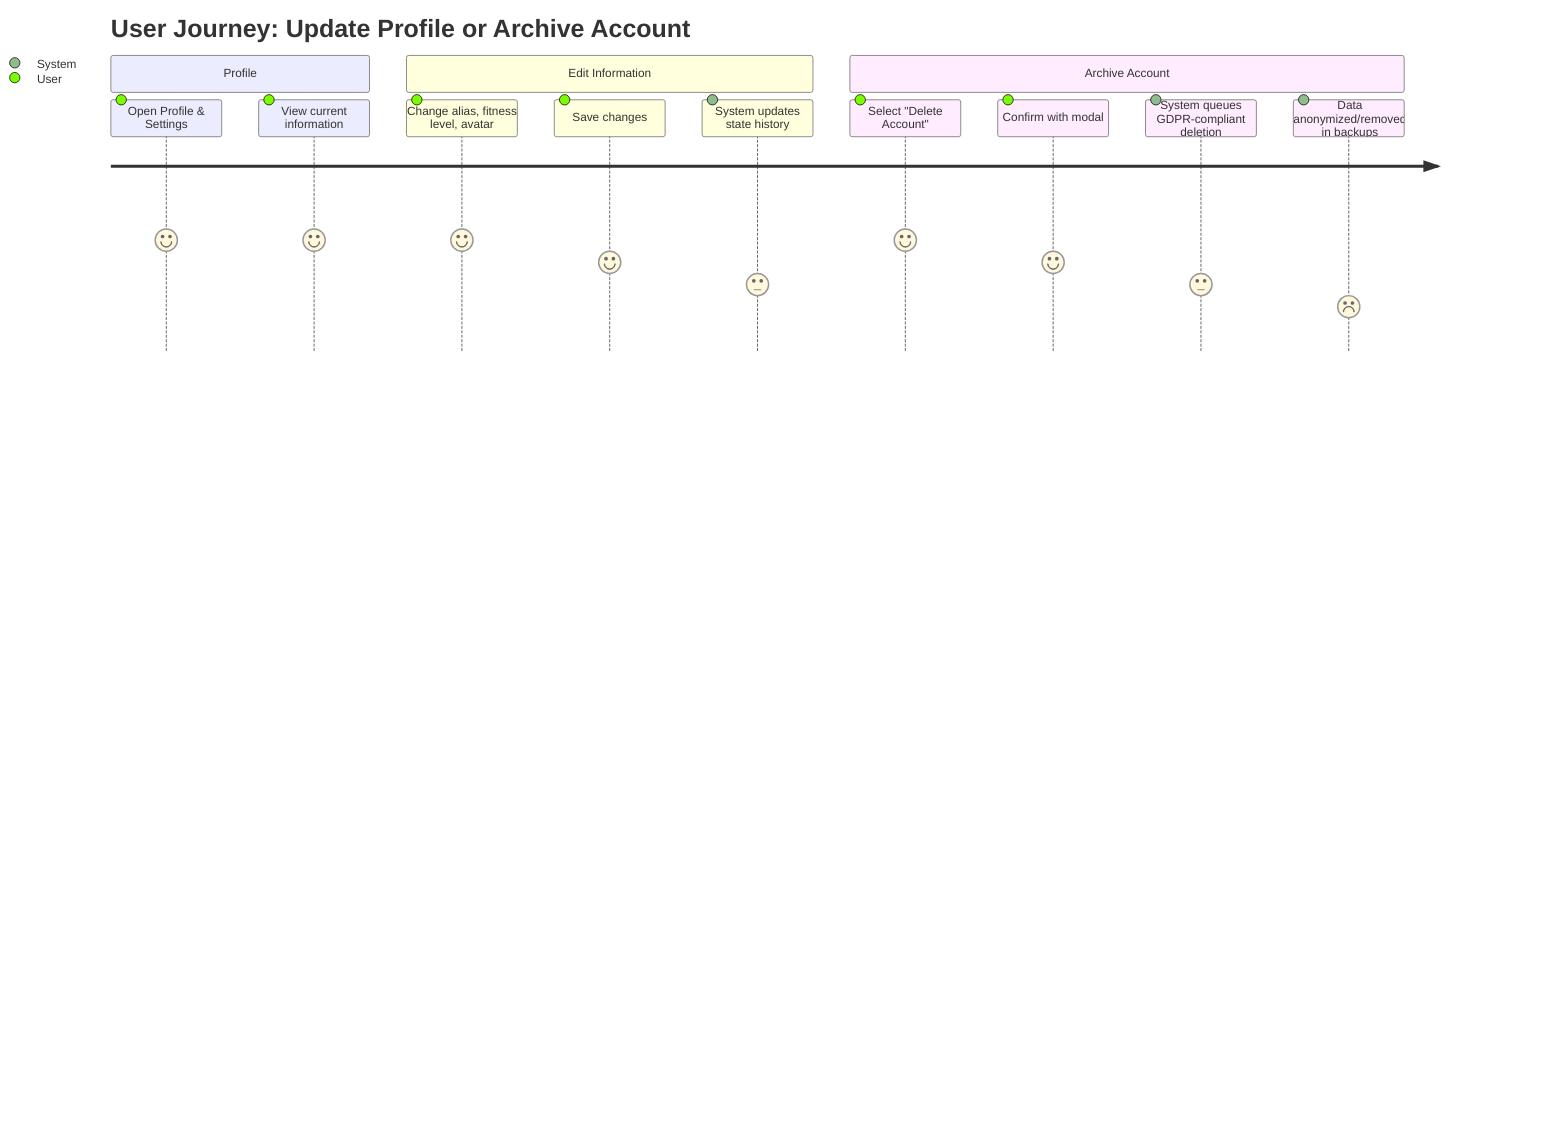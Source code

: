 %% Source: PRD | Section: n/a | Heading: Profile → Change State (Update Info or Archive Account) with Error States
journey
    title User Journey: Update Profile or Archive Account
    section Profile
      Open Profile & Settings: 5: User
      View current information: 5: User
    section Edit Information
      Change alias, fitness level, avatar: 5: User
      Save changes: 4: User
      System updates state history: 3: System
    section Archive Account
      Select "Delete Account": 5: User
      Confirm with modal: 4: User
      System queues GDPR-compliant deletion: 3: System
      Data anonymized/removed in backups: 2: System